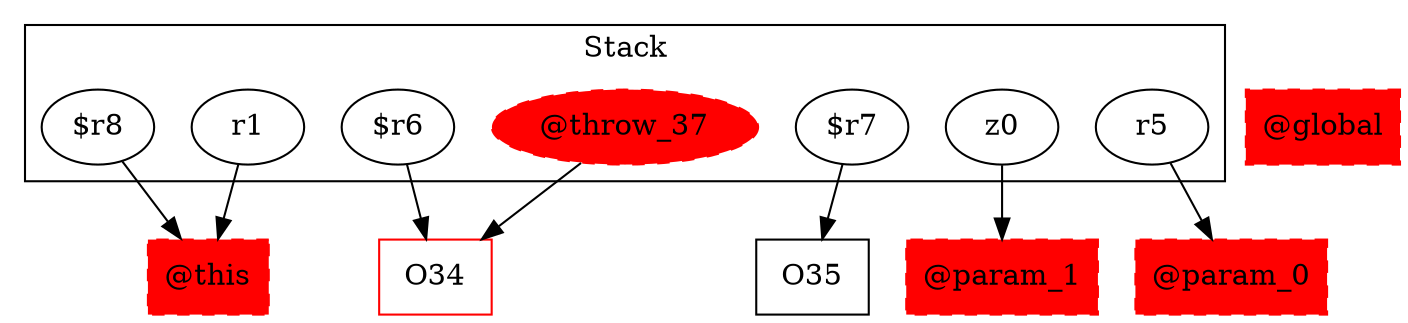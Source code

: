 digraph sample {
  rankDir="LR";
  subgraph cluster_0 {
    label="Stack"
    "r1"; "@throw_37"; "$r7"; "z0"; "$r8"; "r5"; "$r6"; 
  }
  "r1" -> { "@this"[shape=box]};
  "@throw_37" -> { O34[shape=box]};
  "$r7" -> { O35[shape=box]};
  "z0" -> { "@param_1"[shape=box]};
  "$r8" -> { "@this"[shape=box]};
  "r5" -> { "@param_0"[shape=box]};
  "$r6" -> { O34[shape=box]};
  "@throw_37"[style="filled,dashed"]; 
  "@global"[shape=box, style="filled,dashed"];
  "@this"[shape=box, style="filled,dashed"];
  "@param_0"[shape=box, style="filled,dashed"];
  "@param_1"[shape=box, style="filled,dashed"];
  O34[color="red"];
  "@throw_37"[color="red"];
  "@global"[color="red"];
  "@this"[color="red"];
  "@param_0"[color="red"];
  "@param_1"[color="red"];
}
